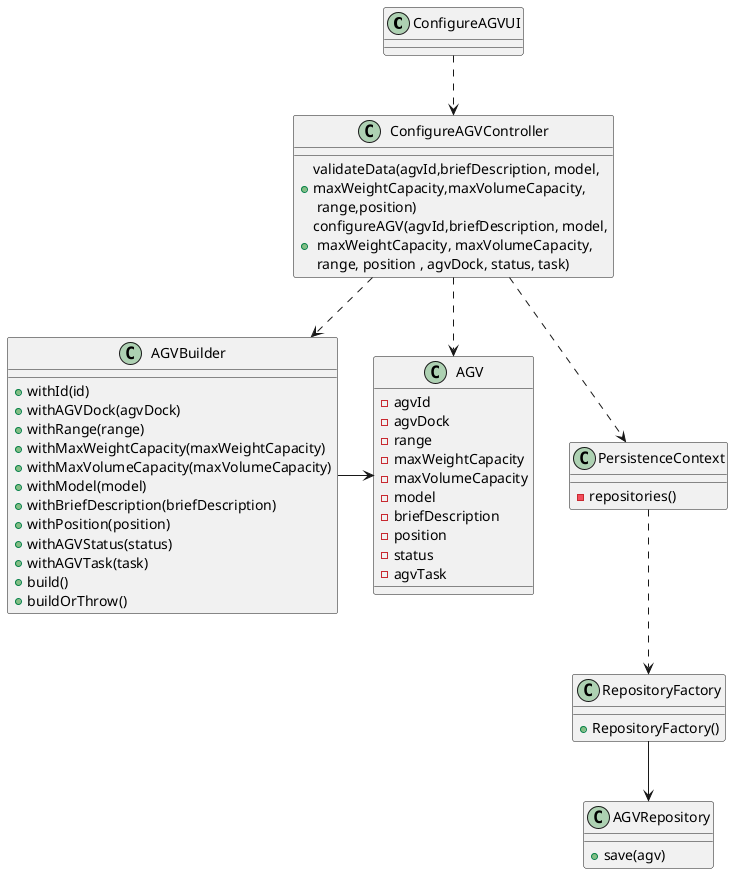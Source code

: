 @startuml
'https://plantuml.com/sequence-diagram

class ConfigureAGVUI
class ConfigureAGVController
class PersistenceContext
class RepositoryFactory
class AGVRepository

class ConfigureAGVUI{}

class ConfigureAGVController {
+validateData(agvId,briefDescription, model,\nmaxWeightCapacity,maxVolumeCapacity, \n range,position)
+configureAGV(agvId,briefDescription, model,\n maxWeightCapacity, maxVolumeCapacity,\n range, position , agvDock, status, task)
}


class RepositoryFactory {
+ RepositoryFactory()
}

class AGVRepository {
+save(agv)
}

class AGVBuilder{
+withId(id)
+withAGVDock(agvDock)
+withRange(range)
+withMaxWeightCapacity(maxWeightCapacity)
+withMaxVolumeCapacity(maxVolumeCapacity)
+withModel(model)
+withBriefDescription(briefDescription)
+withPosition(position)
+withAGVStatus(status)
+withAGVTask(task)
+build()
+buildOrThrow()
}

class AGV{
-agvId
-agvDock
-range
-maxWeightCapacity
-maxVolumeCapacity
-model
-briefDescription
-position
-status
-agvTask
}

class PersistenceContext {
- repositories()
}


ConfigureAGVUI ..> ConfigureAGVController
ConfigureAGVController ..> PersistenceContext
ConfigureAGVController ..> AGVBuilder
ConfigureAGVController ..> AGV
AGVBuilder -> AGV
PersistenceContext ..> RepositoryFactory
RepositoryFactory --> AGVRepository


@enduml